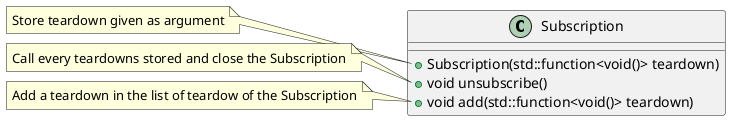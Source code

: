 @startuml Subscription

class Subscription {
    +Subscription(std::function<void()> teardown)
    +void unsubscribe()
    +void add(std::function<void()> teardown)
}

note left of Subscription::Subscription
    Store teardown given as argument
end note

note left of Subscription::unsubscribe
    Call every teardowns stored and close the Subscription
end note

note left of Subscription::add
    Add a teardown in the list of teardow of the Subscription
end note

@enduml